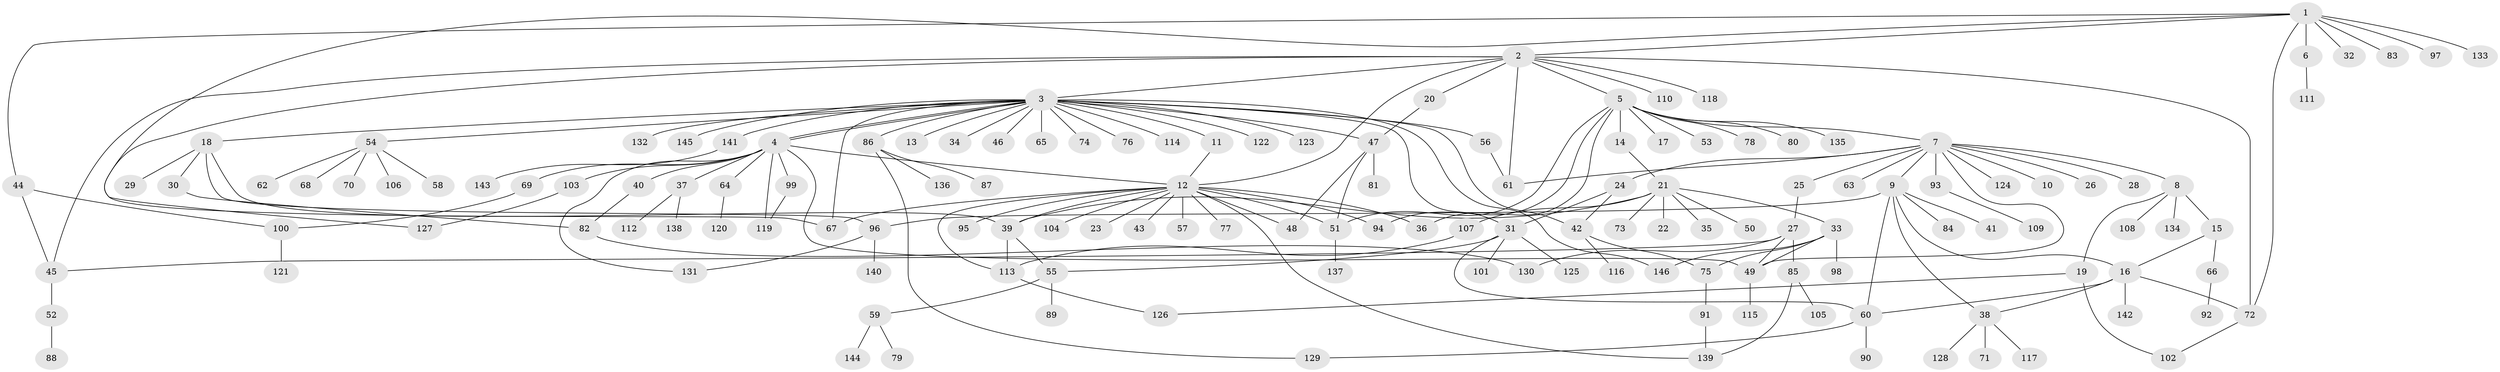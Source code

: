 // coarse degree distribution, {5: 0.06976744186046512, 13: 0.023255813953488372, 16: 0.023255813953488372, 11: 0.023255813953488372, 6: 0.023255813953488372, 1: 0.5813953488372093, 8: 0.046511627906976744, 2: 0.09302325581395349, 7: 0.023255813953488372, 3: 0.06976744186046512, 4: 0.023255813953488372}
// Generated by graph-tools (version 1.1) at 2025/18/03/04/25 18:18:07]
// undirected, 146 vertices, 190 edges
graph export_dot {
graph [start="1"]
  node [color=gray90,style=filled];
  1;
  2;
  3;
  4;
  5;
  6;
  7;
  8;
  9;
  10;
  11;
  12;
  13;
  14;
  15;
  16;
  17;
  18;
  19;
  20;
  21;
  22;
  23;
  24;
  25;
  26;
  27;
  28;
  29;
  30;
  31;
  32;
  33;
  34;
  35;
  36;
  37;
  38;
  39;
  40;
  41;
  42;
  43;
  44;
  45;
  46;
  47;
  48;
  49;
  50;
  51;
  52;
  53;
  54;
  55;
  56;
  57;
  58;
  59;
  60;
  61;
  62;
  63;
  64;
  65;
  66;
  67;
  68;
  69;
  70;
  71;
  72;
  73;
  74;
  75;
  76;
  77;
  78;
  79;
  80;
  81;
  82;
  83;
  84;
  85;
  86;
  87;
  88;
  89;
  90;
  91;
  92;
  93;
  94;
  95;
  96;
  97;
  98;
  99;
  100;
  101;
  102;
  103;
  104;
  105;
  106;
  107;
  108;
  109;
  110;
  111;
  112;
  113;
  114;
  115;
  116;
  117;
  118;
  119;
  120;
  121;
  122;
  123;
  124;
  125;
  126;
  127;
  128;
  129;
  130;
  131;
  132;
  133;
  134;
  135;
  136;
  137;
  138;
  139;
  140;
  141;
  142;
  143;
  144;
  145;
  146;
  1 -- 2;
  1 -- 6;
  1 -- 32;
  1 -- 44;
  1 -- 67;
  1 -- 72;
  1 -- 83;
  1 -- 97;
  1 -- 133;
  2 -- 3;
  2 -- 5;
  2 -- 12;
  2 -- 20;
  2 -- 45;
  2 -- 61;
  2 -- 72;
  2 -- 110;
  2 -- 118;
  2 -- 127;
  3 -- 4;
  3 -- 4;
  3 -- 11;
  3 -- 13;
  3 -- 18;
  3 -- 31;
  3 -- 34;
  3 -- 42;
  3 -- 46;
  3 -- 47;
  3 -- 54;
  3 -- 56;
  3 -- 65;
  3 -- 67;
  3 -- 74;
  3 -- 76;
  3 -- 86;
  3 -- 114;
  3 -- 122;
  3 -- 123;
  3 -- 132;
  3 -- 141;
  3 -- 145;
  3 -- 146;
  4 -- 12;
  4 -- 37;
  4 -- 40;
  4 -- 49;
  4 -- 64;
  4 -- 69;
  4 -- 99;
  4 -- 103;
  4 -- 119;
  4 -- 131;
  5 -- 7;
  5 -- 14;
  5 -- 17;
  5 -- 36;
  5 -- 51;
  5 -- 53;
  5 -- 78;
  5 -- 80;
  5 -- 94;
  5 -- 135;
  6 -- 111;
  7 -- 8;
  7 -- 9;
  7 -- 10;
  7 -- 24;
  7 -- 25;
  7 -- 26;
  7 -- 28;
  7 -- 49;
  7 -- 61;
  7 -- 63;
  7 -- 93;
  7 -- 124;
  8 -- 15;
  8 -- 19;
  8 -- 108;
  8 -- 134;
  9 -- 16;
  9 -- 38;
  9 -- 41;
  9 -- 60;
  9 -- 84;
  9 -- 96;
  11 -- 12;
  12 -- 23;
  12 -- 36;
  12 -- 39;
  12 -- 43;
  12 -- 48;
  12 -- 51;
  12 -- 57;
  12 -- 67;
  12 -- 77;
  12 -- 94;
  12 -- 95;
  12 -- 104;
  12 -- 113;
  12 -- 139;
  14 -- 21;
  15 -- 16;
  15 -- 66;
  16 -- 38;
  16 -- 60;
  16 -- 72;
  16 -- 142;
  18 -- 29;
  18 -- 30;
  18 -- 39;
  18 -- 96;
  19 -- 102;
  19 -- 126;
  20 -- 47;
  21 -- 22;
  21 -- 33;
  21 -- 35;
  21 -- 39;
  21 -- 50;
  21 -- 73;
  21 -- 107;
  24 -- 31;
  24 -- 42;
  25 -- 27;
  27 -- 45;
  27 -- 49;
  27 -- 85;
  27 -- 130;
  30 -- 82;
  31 -- 55;
  31 -- 60;
  31 -- 101;
  31 -- 125;
  33 -- 49;
  33 -- 75;
  33 -- 98;
  33 -- 146;
  37 -- 112;
  37 -- 138;
  38 -- 71;
  38 -- 117;
  38 -- 128;
  39 -- 55;
  39 -- 113;
  40 -- 82;
  42 -- 75;
  42 -- 116;
  44 -- 45;
  44 -- 100;
  45 -- 52;
  47 -- 48;
  47 -- 51;
  47 -- 81;
  49 -- 115;
  51 -- 137;
  52 -- 88;
  54 -- 58;
  54 -- 62;
  54 -- 68;
  54 -- 70;
  54 -- 106;
  55 -- 59;
  55 -- 89;
  56 -- 61;
  59 -- 79;
  59 -- 144;
  60 -- 90;
  60 -- 129;
  64 -- 120;
  66 -- 92;
  69 -- 100;
  72 -- 102;
  75 -- 91;
  82 -- 130;
  85 -- 105;
  85 -- 139;
  86 -- 87;
  86 -- 129;
  86 -- 136;
  91 -- 139;
  93 -- 109;
  96 -- 131;
  96 -- 140;
  99 -- 119;
  100 -- 121;
  103 -- 127;
  107 -- 113;
  113 -- 126;
  141 -- 143;
}
